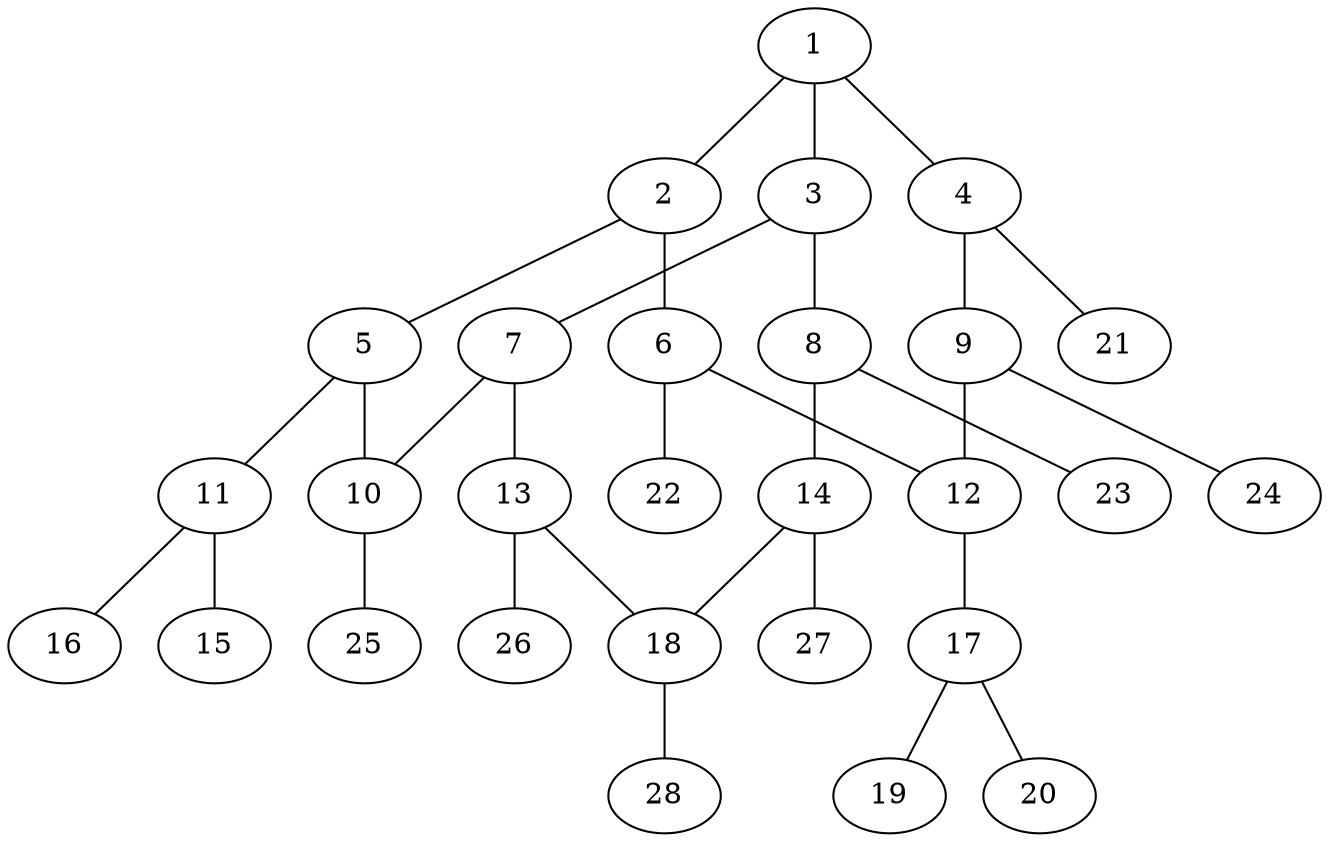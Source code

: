 graph molecule_277 {
	1	 [chem=C];
	2	 [chem=C];
	1 -- 2	 [valence=1];
	3	 [chem=C];
	1 -- 3	 [valence=1];
	4	 [chem=C];
	1 -- 4	 [valence=2];
	5	 [chem=C];
	2 -- 5	 [valence=1];
	6	 [chem=C];
	2 -- 6	 [valence=2];
	7	 [chem=C];
	3 -- 7	 [valence=2];
	8	 [chem=C];
	3 -- 8	 [valence=1];
	9	 [chem=C];
	4 -- 9	 [valence=1];
	21	 [chem=H];
	4 -- 21	 [valence=1];
	10	 [chem=C];
	5 -- 10	 [valence=2];
	11	 [chem=N];
	5 -- 11	 [valence=1];
	12	 [chem=C];
	6 -- 12	 [valence=1];
	22	 [chem=H];
	6 -- 22	 [valence=1];
	7 -- 10	 [valence=1];
	13	 [chem=C];
	7 -- 13	 [valence=1];
	14	 [chem=C];
	8 -- 14	 [valence=2];
	23	 [chem=H];
	8 -- 23	 [valence=1];
	9 -- 12	 [valence=2];
	24	 [chem=H];
	9 -- 24	 [valence=1];
	25	 [chem=H];
	10 -- 25	 [valence=1];
	15	 [chem=O];
	11 -- 15	 [valence=2];
	16	 [chem=O];
	11 -- 16	 [valence=1];
	17	 [chem=N];
	12 -- 17	 [valence=1];
	18	 [chem=C];
	13 -- 18	 [valence=2];
	26	 [chem=H];
	13 -- 26	 [valence=1];
	14 -- 18	 [valence=1];
	27	 [chem=H];
	14 -- 27	 [valence=1];
	19	 [chem=O];
	17 -- 19	 [valence=2];
	20	 [chem=O];
	17 -- 20	 [valence=1];
	28	 [chem=H];
	18 -- 28	 [valence=1];
}
